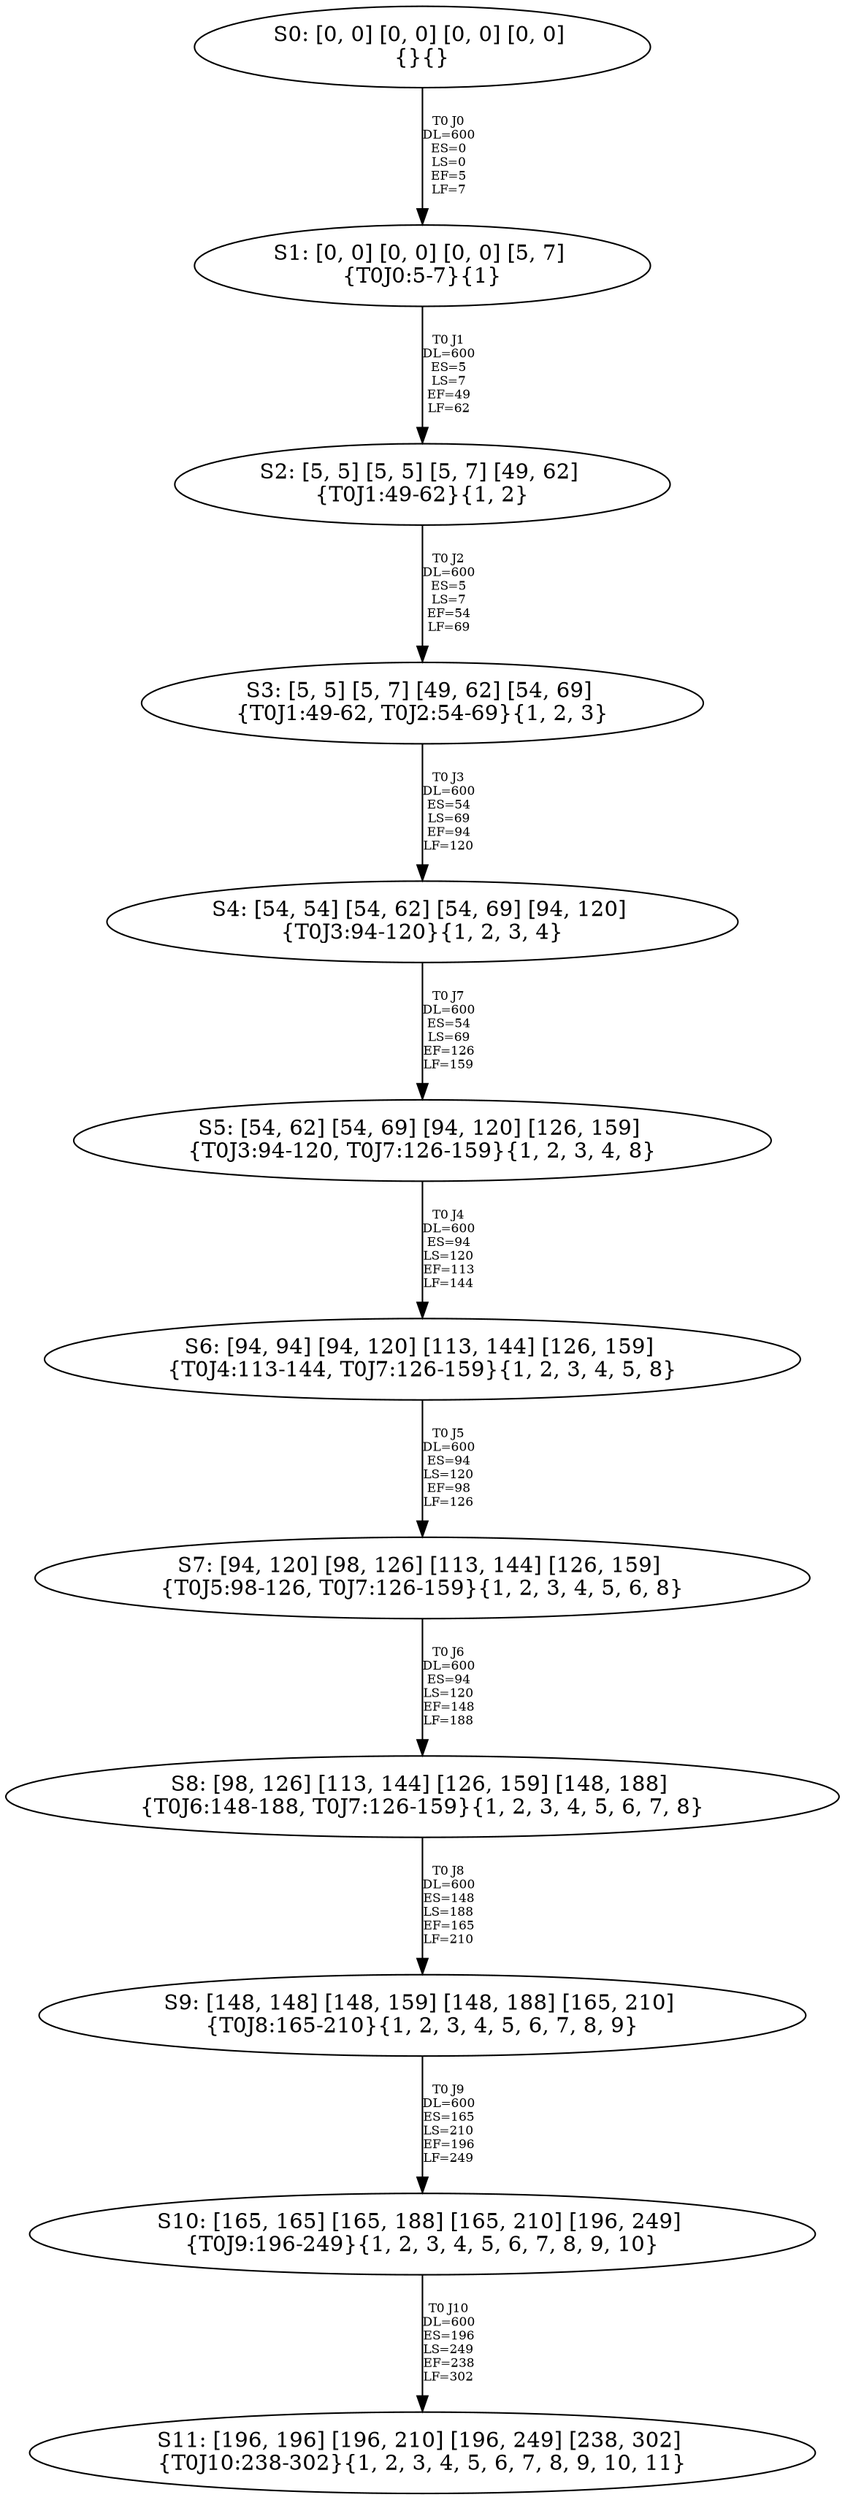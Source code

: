 digraph {
	S0[label="S0: [0, 0] [0, 0] [0, 0] [0, 0] \n{}{}"];
	S1[label="S1: [0, 0] [0, 0] [0, 0] [5, 7] \n{T0J0:5-7}{1}"];
	S2[label="S2: [5, 5] [5, 5] [5, 7] [49, 62] \n{T0J1:49-62}{1, 2}"];
	S3[label="S3: [5, 5] [5, 7] [49, 62] [54, 69] \n{T0J1:49-62, T0J2:54-69}{1, 2, 3}"];
	S4[label="S4: [54, 54] [54, 62] [54, 69] [94, 120] \n{T0J3:94-120}{1, 2, 3, 4}"];
	S5[label="S5: [54, 62] [54, 69] [94, 120] [126, 159] \n{T0J3:94-120, T0J7:126-159}{1, 2, 3, 4, 8}"];
	S6[label="S6: [94, 94] [94, 120] [113, 144] [126, 159] \n{T0J4:113-144, T0J7:126-159}{1, 2, 3, 4, 5, 8}"];
	S7[label="S7: [94, 120] [98, 126] [113, 144] [126, 159] \n{T0J5:98-126, T0J7:126-159}{1, 2, 3, 4, 5, 6, 8}"];
	S8[label="S8: [98, 126] [113, 144] [126, 159] [148, 188] \n{T0J6:148-188, T0J7:126-159}{1, 2, 3, 4, 5, 6, 7, 8}"];
	S9[label="S9: [148, 148] [148, 159] [148, 188] [165, 210] \n{T0J8:165-210}{1, 2, 3, 4, 5, 6, 7, 8, 9}"];
	S10[label="S10: [165, 165] [165, 188] [165, 210] [196, 249] \n{T0J9:196-249}{1, 2, 3, 4, 5, 6, 7, 8, 9, 10}"];
	S11[label="S11: [196, 196] [196, 210] [196, 249] [238, 302] \n{T0J10:238-302}{1, 2, 3, 4, 5, 6, 7, 8, 9, 10, 11}"];
	S0 -> S1[label="T0 J0\nDL=600\nES=0\nLS=0\nEF=5\nLF=7",fontsize=8];
	S1 -> S2[label="T0 J1\nDL=600\nES=5\nLS=7\nEF=49\nLF=62",fontsize=8];
	S2 -> S3[label="T0 J2\nDL=600\nES=5\nLS=7\nEF=54\nLF=69",fontsize=8];
	S3 -> S4[label="T0 J3\nDL=600\nES=54\nLS=69\nEF=94\nLF=120",fontsize=8];
	S4 -> S5[label="T0 J7\nDL=600\nES=54\nLS=69\nEF=126\nLF=159",fontsize=8];
	S5 -> S6[label="T0 J4\nDL=600\nES=94\nLS=120\nEF=113\nLF=144",fontsize=8];
	S6 -> S7[label="T0 J5\nDL=600\nES=94\nLS=120\nEF=98\nLF=126",fontsize=8];
	S7 -> S8[label="T0 J6\nDL=600\nES=94\nLS=120\nEF=148\nLF=188",fontsize=8];
	S8 -> S9[label="T0 J8\nDL=600\nES=148\nLS=188\nEF=165\nLF=210",fontsize=8];
	S9 -> S10[label="T0 J9\nDL=600\nES=165\nLS=210\nEF=196\nLF=249",fontsize=8];
	S10 -> S11[label="T0 J10\nDL=600\nES=196\nLS=249\nEF=238\nLF=302",fontsize=8];
}
